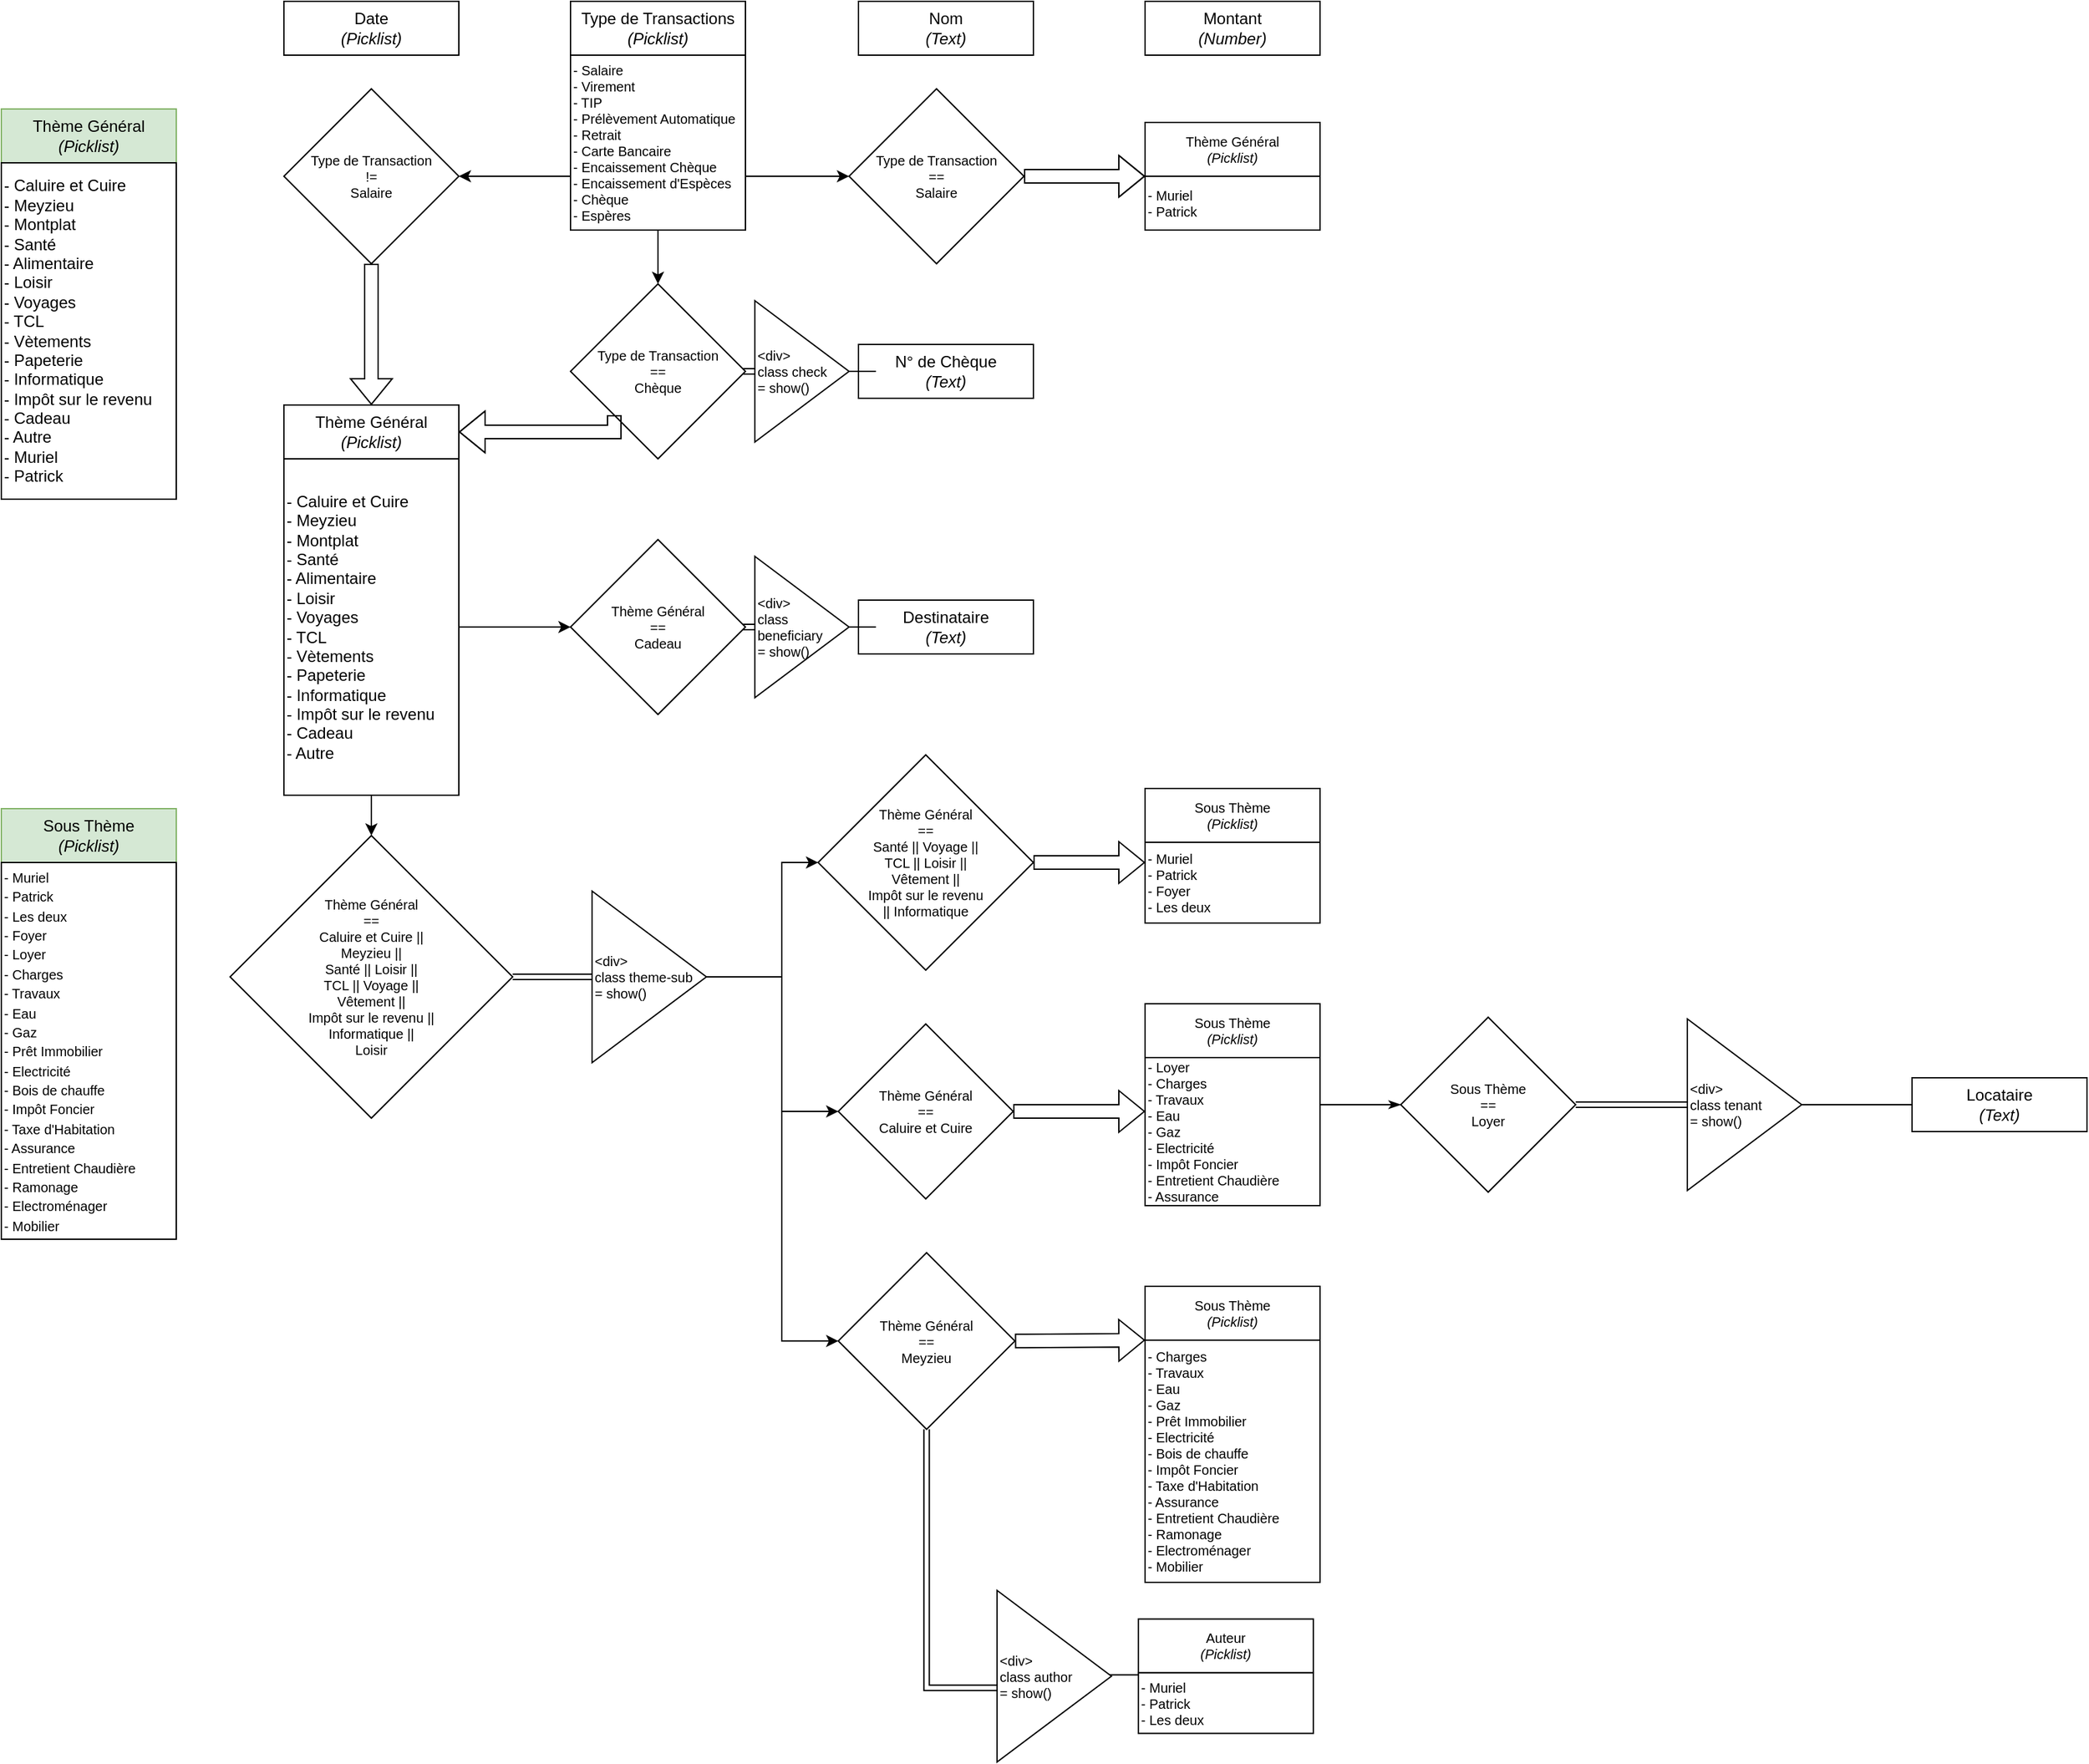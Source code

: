 <mxfile version="20.6.2" type="device"><diagram id="_iS8hXNYSeo_g7JiumHD" name="Page-1"><mxGraphModel dx="3387" dy="1510" grid="1" gridSize="10" guides="1" tooltips="1" connect="1" arrows="1" fold="1" page="1" pageScale="1" pageWidth="827" pageHeight="1169" math="0" shadow="0"><root><mxCell id="0"/><mxCell id="1" parent="0"/><mxCell id="Fn56KsEobPj2Wxs-Rl2A-39" value="" style="group" parent="1" vertex="1" connectable="0"><mxGeometry x="253" y="40" width="130" height="170" as="geometry"/></mxCell><mxCell id="Fn56KsEobPj2Wxs-Rl2A-35" value="" style="group" parent="Fn56KsEobPj2Wxs-Rl2A-39" vertex="1" connectable="0"><mxGeometry y="10" width="130" height="160" as="geometry"/></mxCell><mxCell id="Fn56KsEobPj2Wxs-Rl2A-38" value="" style="group" parent="Fn56KsEobPj2Wxs-Rl2A-35" vertex="1" connectable="0"><mxGeometry width="130" height="160" as="geometry"/></mxCell><mxCell id="Fn56KsEobPj2Wxs-Rl2A-37" value="- Salaire&lt;br&gt;- Virement&lt;br&gt;- TIP&lt;br&gt;- Prélèvement Automatique&lt;br&gt;- Retrait&lt;br&gt;- Carte Bancaire&lt;br&gt;- Encaissement Chèque&lt;br&gt;- Encaissement d'Espèces&lt;br&gt;- Chèque&lt;br&gt;- Espères" style="whiteSpace=wrap;html=1;aspect=fixed;fontSize=10;align=left;" parent="Fn56KsEobPj2Wxs-Rl2A-38" vertex="1"><mxGeometry y="30" width="130" height="130" as="geometry"/></mxCell><mxCell id="Fn56KsEobPj2Wxs-Rl2A-36" value="Type de Transactions&lt;br&gt;&lt;i&gt;(Picklist)&lt;/i&gt;" style="rounded=0;whiteSpace=wrap;html=1;" parent="Fn56KsEobPj2Wxs-Rl2A-39" vertex="1"><mxGeometry width="130" height="40" as="geometry"/></mxCell><mxCell id="Fn56KsEobPj2Wxs-Rl2A-12" value="Date&lt;br&gt;&lt;i&gt;(Picklist)&lt;/i&gt;" style="rounded=0;whiteSpace=wrap;html=1;" parent="1" vertex="1"><mxGeometry x="40" y="40" width="130" height="40" as="geometry"/></mxCell><mxCell id="Fn56KsEobPj2Wxs-Rl2A-40" value="N° de Chèque&lt;br&gt;&lt;i&gt;(Text)&lt;/i&gt;" style="rounded=0;whiteSpace=wrap;html=1;" parent="1" vertex="1"><mxGeometry x="467" y="295" width="130" height="40" as="geometry"/></mxCell><mxCell id="Fn56KsEobPj2Wxs-Rl2A-41" value="Nom&lt;br&gt;&lt;i&gt;(Text)&lt;/i&gt;" style="rounded=0;whiteSpace=wrap;html=1;" parent="1" vertex="1"><mxGeometry x="467" y="40" width="130" height="40" as="geometry"/></mxCell><mxCell id="Fn56KsEobPj2Wxs-Rl2A-42" value="Montant&lt;br&gt;&lt;i&gt;(Number)&lt;/i&gt;" style="rounded=0;whiteSpace=wrap;html=1;" parent="1" vertex="1"><mxGeometry x="680" y="40" width="130" height="40" as="geometry"/></mxCell><mxCell id="Fn56KsEobPj2Wxs-Rl2A-68" value="Locataire&lt;br&gt;&lt;i&gt;(Text)&lt;/i&gt;" style="rounded=0;whiteSpace=wrap;html=1;" parent="1" vertex="1"><mxGeometry x="1250" y="840" width="130" height="40" as="geometry"/></mxCell><mxCell id="Fn56KsEobPj2Wxs-Rl2A-69" value="Destinataire&lt;br&gt;&lt;i&gt;(Text)&lt;/i&gt;" style="rounded=0;whiteSpace=wrap;html=1;" parent="1" vertex="1"><mxGeometry x="467" y="485" width="130" height="40" as="geometry"/></mxCell><mxCell id="Fn56KsEobPj2Wxs-Rl2A-101" style="edgeStyle=orthogonalEdgeStyle;rounded=0;orthogonalLoop=1;jettySize=auto;html=1;entryX=0;entryY=0.5;entryDx=0;entryDy=0;fontSize=10;shape=link;" parent="1" source="Fn56KsEobPj2Wxs-Rl2A-70" target="Fn56KsEobPj2Wxs-Rl2A-71" edge="1"><mxGeometry relative="1" as="geometry"/></mxCell><mxCell id="Fn56KsEobPj2Wxs-Rl2A-70" value="Type de Transaction&lt;br&gt;==&lt;br&gt;Chèque" style="rhombus;whiteSpace=wrap;html=1;fontSize=10;" parent="1" vertex="1"><mxGeometry x="253" y="250" width="130" height="130" as="geometry"/></mxCell><mxCell id="Fn56KsEobPj2Wxs-Rl2A-74" style="edgeStyle=orthogonalEdgeStyle;rounded=0;orthogonalLoop=1;jettySize=auto;html=1;entryX=0;entryY=0.5;entryDx=0;entryDy=0;fontSize=10;endArrow=none;endFill=0;" parent="1" source="Fn56KsEobPj2Wxs-Rl2A-71" target="Fn56KsEobPj2Wxs-Rl2A-40" edge="1"><mxGeometry relative="1" as="geometry"/></mxCell><mxCell id="Fn56KsEobPj2Wxs-Rl2A-71" value="&amp;lt;div&amp;gt;&amp;nbsp;&lt;br&gt;class check&lt;br&gt;= show()" style="triangle;whiteSpace=wrap;html=1;fontSize=10;align=left;" parent="1" vertex="1"><mxGeometry x="390" y="262.5" width="70" height="105" as="geometry"/></mxCell><mxCell id="Fn56KsEobPj2Wxs-Rl2A-72" style="edgeStyle=orthogonalEdgeStyle;rounded=0;orthogonalLoop=1;jettySize=auto;html=1;entryX=0.5;entryY=0;entryDx=0;entryDy=0;fontSize=10;" parent="1" source="Fn56KsEobPj2Wxs-Rl2A-37" target="Fn56KsEobPj2Wxs-Rl2A-70" edge="1"><mxGeometry relative="1" as="geometry"/></mxCell><mxCell id="Fn56KsEobPj2Wxs-Rl2A-75" value="Thème Général&lt;br&gt;==&lt;br&gt;Caluire et Cuire ||&lt;br&gt;Meyzieu ||&lt;br&gt;Santé || Loisir ||&lt;br&gt;TCL || Voyage ||&lt;br&gt;Vêtement ||&lt;br&gt;Impôt sur le revenu ||&lt;br&gt;Informatique ||&lt;br&gt;Loisir" style="rhombus;whiteSpace=wrap;html=1;fontSize=10;" parent="1" vertex="1"><mxGeometry y="660" width="210" height="210" as="geometry"/></mxCell><mxCell id="Fn56KsEobPj2Wxs-Rl2A-99" style="edgeStyle=orthogonalEdgeStyle;rounded=0;orthogonalLoop=1;jettySize=auto;html=1;fontSize=10;shape=link;entryX=1;entryY=0.5;entryDx=0;entryDy=0;" parent="1" source="Fn56KsEobPj2Wxs-Rl2A-76" target="Fn56KsEobPj2Wxs-Rl2A-75" edge="1"><mxGeometry relative="1" as="geometry"/></mxCell><mxCell id="Fn56KsEobPj2Wxs-Rl2A-104" style="edgeStyle=orthogonalEdgeStyle;rounded=0;orthogonalLoop=1;jettySize=auto;html=1;entryX=0;entryY=0.5;entryDx=0;entryDy=0;fontSize=10;fontColor=#000000;endArrow=classic;endFill=1;exitX=1;exitY=0.5;exitDx=0;exitDy=0;" parent="1" source="Fn56KsEobPj2Wxs-Rl2A-76" target="Fn56KsEobPj2Wxs-Rl2A-79" edge="1"><mxGeometry relative="1" as="geometry"><Array as="points"><mxPoint x="410" y="765"/><mxPoint x="410" y="865"/></Array></mxGeometry></mxCell><mxCell id="Fn56KsEobPj2Wxs-Rl2A-118" style="edgeStyle=orthogonalEdgeStyle;rounded=0;orthogonalLoop=1;jettySize=auto;html=1;entryX=0;entryY=0.5;entryDx=0;entryDy=0;fontSize=10;fontColor=#000000;endArrow=classic;endFill=1;" parent="1" source="Fn56KsEobPj2Wxs-Rl2A-76" target="Fn56KsEobPj2Wxs-Rl2A-85" edge="1"><mxGeometry relative="1" as="geometry"><Array as="points"><mxPoint x="410" y="765"/><mxPoint x="410" y="1036"/></Array></mxGeometry></mxCell><mxCell id="Fn56KsEobPj2Wxs-Rl2A-76" value="&amp;lt;div&amp;gt;&amp;nbsp;&lt;br&gt;class theme-sub&lt;br&gt;= show()" style="triangle;whiteSpace=wrap;html=1;fontSize=10;align=left;" parent="1" vertex="1"><mxGeometry x="269" y="701.25" width="85" height="127.5" as="geometry"/></mxCell><mxCell id="Fn56KsEobPj2Wxs-Rl2A-103" style="edgeStyle=orthogonalEdgeStyle;rounded=0;orthogonalLoop=1;jettySize=auto;html=1;entryX=0;entryY=0.5;entryDx=0;entryDy=0;fontSize=10;endArrow=classic;endFill=1;shape=link;" parent="1" source="Fn56KsEobPj2Wxs-Rl2A-77" target="Fn56KsEobPj2Wxs-Rl2A-78" edge="1"><mxGeometry relative="1" as="geometry"/></mxCell><mxCell id="Fn56KsEobPj2Wxs-Rl2A-77" value="Thème Général&lt;br&gt;==&lt;br&gt;Cadeau" style="rhombus;whiteSpace=wrap;html=1;fontSize=10;" parent="1" vertex="1"><mxGeometry x="253" y="440" width="130" height="130" as="geometry"/></mxCell><mxCell id="Fn56KsEobPj2Wxs-Rl2A-100" style="edgeStyle=orthogonalEdgeStyle;rounded=0;orthogonalLoop=1;jettySize=auto;html=1;fontSize=10;endArrow=none;endFill=0;" parent="1" source="Fn56KsEobPj2Wxs-Rl2A-78" edge="1"><mxGeometry relative="1" as="geometry"><mxPoint x="470" y="505" as="targetPoint"/></mxGeometry></mxCell><mxCell id="Fn56KsEobPj2Wxs-Rl2A-78" value="&amp;lt;div&amp;gt;&amp;nbsp;&lt;br&gt;class beneficiary&lt;br&gt;= show()" style="triangle;whiteSpace=wrap;html=1;fontSize=10;align=left;" parent="1" vertex="1"><mxGeometry x="390" y="452.5" width="70" height="105" as="geometry"/></mxCell><mxCell id="Fn56KsEobPj2Wxs-Rl2A-79" value="Thème Général&lt;br&gt;==&lt;br&gt;Caluire et Cuire" style="rhombus;whiteSpace=wrap;html=1;fontSize=10;" parent="1" vertex="1"><mxGeometry x="452" y="800" width="130" height="130" as="geometry"/></mxCell><mxCell id="Fn56KsEobPj2Wxs-Rl2A-84" value="" style="shape=flexArrow;endArrow=classic;html=1;rounded=0;fontSize=10;exitX=1;exitY=0.5;exitDx=0;exitDy=0;entryX=0;entryY=0.5;entryDx=0;entryDy=0;" parent="1" source="Fn56KsEobPj2Wxs-Rl2A-79" edge="1"><mxGeometry width="50" height="50" relative="1" as="geometry"><mxPoint x="440" y="680" as="sourcePoint"/><mxPoint x="680" y="865.0" as="targetPoint"/></mxGeometry></mxCell><mxCell id="Fn56KsEobPj2Wxs-Rl2A-85" value="Thème Général&lt;br&gt;==&lt;br&gt;Meyzieu" style="rhombus;whiteSpace=wrap;html=1;fontSize=10;" parent="1" vertex="1"><mxGeometry x="452" y="970" width="131.25" height="131.25" as="geometry"/></mxCell><mxCell id="Fn56KsEobPj2Wxs-Rl2A-90" value="" style="shape=flexArrow;endArrow=classic;html=1;rounded=0;fontSize=10;exitX=1;exitY=0.5;exitDx=0;exitDy=0;entryX=0;entryY=1;entryDx=0;entryDy=0;" parent="1" source="Fn56KsEobPj2Wxs-Rl2A-85" target="Fn56KsEobPj2Wxs-Rl2A-115" edge="1"><mxGeometry width="50" height="50" relative="1" as="geometry"><mxPoint x="435" y="895" as="sourcePoint"/><mxPoint x="570" y="1112.089" as="targetPoint"/></mxGeometry></mxCell><mxCell id="Fn56KsEobPj2Wxs-Rl2A-91" value="Thème Général&lt;br&gt;==&lt;br&gt;Santé || Voyage ||&lt;br&gt;TCL || Loisir ||&lt;br&gt;Vêtement ||&lt;br&gt;Impôt sur le revenu&lt;br&gt;|| Informatique" style="rhombus;whiteSpace=wrap;html=1;fontSize=10;" parent="1" vertex="1"><mxGeometry x="437" y="600" width="160" height="160" as="geometry"/></mxCell><mxCell id="Fn56KsEobPj2Wxs-Rl2A-97" style="edgeStyle=orthogonalEdgeStyle;rounded=0;orthogonalLoop=1;jettySize=auto;html=1;fontSize=10;" parent="1" source="Xo9CDr0eMo7NXdqTpTo3-10" target="Fn56KsEobPj2Wxs-Rl2A-75" edge="1"><mxGeometry relative="1" as="geometry"><mxPoint x="105.0" y="630" as="sourcePoint"/></mxGeometry></mxCell><mxCell id="Fn56KsEobPj2Wxs-Rl2A-102" style="edgeStyle=orthogonalEdgeStyle;rounded=0;orthogonalLoop=1;jettySize=auto;html=1;entryX=0;entryY=0.5;entryDx=0;entryDy=0;fontSize=10;endArrow=classic;endFill=1;exitX=1;exitY=0.5;exitDx=0;exitDy=0;" parent="1" source="Xo9CDr0eMo7NXdqTpTo3-10" target="Fn56KsEobPj2Wxs-Rl2A-77" edge="1"><mxGeometry relative="1" as="geometry"><Array as="points"/><mxPoint x="190" y="510" as="sourcePoint"/></mxGeometry></mxCell><mxCell id="Fn56KsEobPj2Wxs-Rl2A-109" value="" style="group" parent="1" vertex="1" connectable="0"><mxGeometry x="680" y="625" width="130" height="100" as="geometry"/></mxCell><mxCell id="Fn56KsEobPj2Wxs-Rl2A-112" value="" style="group" parent="Fn56KsEobPj2Wxs-Rl2A-109" vertex="1" connectable="0"><mxGeometry width="130" height="100" as="geometry"/></mxCell><mxCell id="Fn56KsEobPj2Wxs-Rl2A-106" value="Sous Thème&lt;br&gt;&lt;i&gt;(Picklist)&lt;/i&gt;" style="rounded=0;whiteSpace=wrap;html=1;fontSize=10;fontColor=#000000;fillColor=#FFFFFF;" parent="Fn56KsEobPj2Wxs-Rl2A-112" vertex="1"><mxGeometry width="130" height="40" as="geometry"/></mxCell><mxCell id="Fn56KsEobPj2Wxs-Rl2A-108" value="- Muriel&lt;br&gt;- Patrick&lt;br&gt;- Foyer&lt;br&gt;- Les deux" style="rounded=0;whiteSpace=wrap;html=1;fontSize=10;fontColor=#000000;fillColor=#FFFFFF;align=left;" parent="Fn56KsEobPj2Wxs-Rl2A-112" vertex="1"><mxGeometry y="40" width="130" height="60" as="geometry"/></mxCell><mxCell id="Fn56KsEobPj2Wxs-Rl2A-110" style="edgeStyle=orthogonalEdgeStyle;rounded=0;orthogonalLoop=1;jettySize=auto;html=1;entryX=0;entryY=0.5;entryDx=0;entryDy=0;fontSize=10;fontColor=#000000;endArrow=classic;endFill=1;exitX=1;exitY=0.5;exitDx=0;exitDy=0;" parent="1" source="Fn56KsEobPj2Wxs-Rl2A-76" target="Fn56KsEobPj2Wxs-Rl2A-91" edge="1"><mxGeometry relative="1" as="geometry"><mxPoint x="364" y="775" as="sourcePoint"/><mxPoint x="370" y="885.0" as="targetPoint"/><Array as="points"><mxPoint x="410" y="765"/><mxPoint x="410" y="680"/></Array></mxGeometry></mxCell><mxCell id="Fn56KsEobPj2Wxs-Rl2A-111" value="" style="shape=flexArrow;endArrow=classic;html=1;rounded=0;fontSize=10;exitX=1;exitY=0.5;exitDx=0;exitDy=0;entryX=0;entryY=0.25;entryDx=0;entryDy=0;" parent="1" source="Fn56KsEobPj2Wxs-Rl2A-91" target="Fn56KsEobPj2Wxs-Rl2A-108" edge="1"><mxGeometry width="50" height="50" relative="1" as="geometry"><mxPoint x="500" y="885.0" as="sourcePoint"/><mxPoint x="690" y="990.0" as="targetPoint"/></mxGeometry></mxCell><mxCell id="Fn56KsEobPj2Wxs-Rl2A-117" value="" style="group" parent="1" vertex="1" connectable="0"><mxGeometry x="680" y="995" width="130" height="220" as="geometry"/></mxCell><mxCell id="Fn56KsEobPj2Wxs-Rl2A-115" value="Sous Thème&lt;br&gt;&lt;i&gt;(Picklist)&lt;/i&gt;" style="rounded=0;whiteSpace=wrap;html=1;fontSize=10;fontColor=#000000;fillColor=#FFFFFF;" parent="Fn56KsEobPj2Wxs-Rl2A-117" vertex="1"><mxGeometry width="130" height="40" as="geometry"/></mxCell><mxCell id="Fn56KsEobPj2Wxs-Rl2A-116" value="- Charges&lt;br&gt;- Travaux&lt;br&gt;- Eau&lt;br&gt;- Gaz&lt;br&gt;- Prêt Immobilier&lt;br&gt;- Electricité&lt;br&gt;- Bois de chauffe&lt;br&gt;- Impôt Foncier&lt;br&gt;- Taxe d'Habitation&lt;br&gt;- Assurance&lt;br&gt;- Entretient Chaudière&lt;br&gt;- Ramonage&lt;br&gt;- Electroménager&lt;br&gt;- Mobilier" style="rounded=0;whiteSpace=wrap;html=1;fontSize=10;fontColor=#000000;fillColor=#FFFFFF;align=left;" parent="Fn56KsEobPj2Wxs-Rl2A-117" vertex="1"><mxGeometry y="40" width="130" height="180" as="geometry"/></mxCell><mxCell id="Fn56KsEobPj2Wxs-Rl2A-122" style="edgeStyle=orthogonalEdgeStyle;rounded=0;orthogonalLoop=1;jettySize=auto;html=1;fontSize=10;fontColor=#000000;endArrow=none;endFill=0;shape=link;entryX=0.009;entryY=0.568;entryDx=0;entryDy=0;entryPerimeter=0;" parent="1" source="Fn56KsEobPj2Wxs-Rl2A-85" target="Fn56KsEobPj2Wxs-Rl2A-120" edge="1"><mxGeometry relative="1" as="geometry"><mxPoint x="459.997" y="1283.803" as="sourcePoint"/></mxGeometry></mxCell><mxCell id="Fn56KsEobPj2Wxs-Rl2A-125" style="edgeStyle=orthogonalEdgeStyle;rounded=0;orthogonalLoop=1;jettySize=auto;html=1;entryX=0;entryY=0;entryDx=0;entryDy=0;fontSize=10;fontColor=#000000;endArrow=none;endFill=0;" parent="1" source="Fn56KsEobPj2Wxs-Rl2A-120" target="Fn56KsEobPj2Wxs-Rl2A-124" edge="1"><mxGeometry relative="1" as="geometry"><Array as="points"><mxPoint x="675.05" y="1283.75"/></Array></mxGeometry></mxCell><mxCell id="Fn56KsEobPj2Wxs-Rl2A-120" value="&amp;lt;div&amp;gt;&amp;nbsp;&lt;br&gt;class author&lt;br&gt;= show()" style="triangle;whiteSpace=wrap;html=1;fontSize=10;align=left;" parent="1" vertex="1"><mxGeometry x="570" y="1221" width="85" height="127.5" as="geometry"/></mxCell><mxCell id="Fn56KsEobPj2Wxs-Rl2A-126" value="" style="group" parent="1" vertex="1" connectable="0"><mxGeometry x="675.05" y="1242.25" width="130" height="85" as="geometry"/></mxCell><mxCell id="Fn56KsEobPj2Wxs-Rl2A-123" value="Auteur&lt;br&gt;&lt;i&gt;(Picklist)&lt;/i&gt;" style="rounded=0;whiteSpace=wrap;html=1;fontSize=10;fontColor=#000000;fillColor=#FFFFFF;" parent="Fn56KsEobPj2Wxs-Rl2A-126" vertex="1"><mxGeometry width="130" height="40" as="geometry"/></mxCell><mxCell id="Fn56KsEobPj2Wxs-Rl2A-124" value="- Muriel&lt;br&gt;- Patrick&lt;br&gt;- Les deux" style="rounded=0;whiteSpace=wrap;html=1;fontSize=10;fontColor=#000000;fillColor=#FFFFFF;align=left;" parent="Fn56KsEobPj2Wxs-Rl2A-126" vertex="1"><mxGeometry y="40" width="130" height="45" as="geometry"/></mxCell><mxCell id="Fn56KsEobPj2Wxs-Rl2A-131" style="edgeStyle=orthogonalEdgeStyle;shape=link;rounded=0;orthogonalLoop=1;jettySize=auto;html=1;entryX=0;entryY=0.5;entryDx=0;entryDy=0;fontSize=10;fontColor=#000000;endArrow=none;endFill=0;" parent="1" source="Fn56KsEobPj2Wxs-Rl2A-127" target="Fn56KsEobPj2Wxs-Rl2A-129" edge="1"><mxGeometry relative="1" as="geometry"/></mxCell><mxCell id="Fn56KsEobPj2Wxs-Rl2A-127" value="Sous Thème&lt;br&gt;==&lt;br&gt;Loyer" style="rhombus;whiteSpace=wrap;html=1;fontSize=10;" parent="1" vertex="1"><mxGeometry x="870" y="795" width="130" height="130" as="geometry"/></mxCell><mxCell id="Fn56KsEobPj2Wxs-Rl2A-128" value="" style="group" parent="1" vertex="1" connectable="0"><mxGeometry x="680" y="785" width="130" height="150" as="geometry"/></mxCell><mxCell id="Fn56KsEobPj2Wxs-Rl2A-113" value="Sous Thème&lt;br&gt;&lt;i&gt;(Picklist)&lt;/i&gt;" style="rounded=0;whiteSpace=wrap;html=1;fontSize=10;fontColor=#000000;fillColor=#FFFFFF;" parent="Fn56KsEobPj2Wxs-Rl2A-128" vertex="1"><mxGeometry width="130" height="40" as="geometry"/></mxCell><mxCell id="Fn56KsEobPj2Wxs-Rl2A-114" value="- Loyer&lt;br&gt;- Charges&lt;br&gt;- Travaux&lt;br&gt;- Eau&lt;br&gt;- Gaz&lt;br&gt;- Electricité&lt;br&gt;- Impôt Foncier&lt;br&gt;- Entretient Chaudière&lt;br&gt;- Assurance" style="rounded=0;whiteSpace=wrap;html=1;fontSize=10;fontColor=#000000;fillColor=#FFFFFF;align=left;" parent="Fn56KsEobPj2Wxs-Rl2A-128" vertex="1"><mxGeometry y="40" width="130" height="110" as="geometry"/></mxCell><mxCell id="Fn56KsEobPj2Wxs-Rl2A-130" style="edgeStyle=orthogonalEdgeStyle;rounded=0;orthogonalLoop=1;jettySize=auto;html=1;entryX=0;entryY=0.5;entryDx=0;entryDy=0;fontSize=10;fontColor=#000000;endArrow=none;endFill=0;" parent="1" source="Fn56KsEobPj2Wxs-Rl2A-129" target="Fn56KsEobPj2Wxs-Rl2A-68" edge="1"><mxGeometry relative="1" as="geometry"/></mxCell><mxCell id="Fn56KsEobPj2Wxs-Rl2A-129" value="&amp;lt;div&amp;gt;&amp;nbsp;&lt;br&gt;class tenant&lt;br&gt;= show()" style="triangle;whiteSpace=wrap;html=1;fontSize=10;align=left;" parent="1" vertex="1"><mxGeometry x="1083" y="796.25" width="85" height="127.5" as="geometry"/></mxCell><mxCell id="Fn56KsEobPj2Wxs-Rl2A-132" style="edgeStyle=orthogonalEdgeStyle;rounded=0;orthogonalLoop=1;jettySize=auto;html=1;fontSize=10;fontColor=#000000;endArrow=classicThin;endFill=1;" parent="1" source="Fn56KsEobPj2Wxs-Rl2A-114" target="Fn56KsEobPj2Wxs-Rl2A-127" edge="1"><mxGeometry relative="1" as="geometry"><Array as="points"><mxPoint x="830" y="860"/><mxPoint x="830" y="860"/></Array></mxGeometry></mxCell><mxCell id="7xRkaFLcrPFIUU3cFXSM-15" style="edgeStyle=orthogonalEdgeStyle;shape=flexArrow;rounded=0;orthogonalLoop=1;jettySize=auto;html=1;entryX=0;entryY=0;entryDx=0;entryDy=0;endArrow=block;endFill=0;" parent="1" source="7xRkaFLcrPFIUU3cFXSM-2" target="7xRkaFLcrPFIUU3cFXSM-13" edge="1"><mxGeometry relative="1" as="geometry"><Array as="points"><mxPoint x="660" y="170"/><mxPoint x="660" y="170"/></Array></mxGeometry></mxCell><mxCell id="7xRkaFLcrPFIUU3cFXSM-2" value="Type de Transaction&lt;br&gt;==&lt;br&gt;Salaire" style="rhombus;whiteSpace=wrap;html=1;fontSize=10;" parent="1" vertex="1"><mxGeometry x="460" y="105" width="130" height="130" as="geometry"/></mxCell><mxCell id="7xRkaFLcrPFIUU3cFXSM-4" style="edgeStyle=orthogonalEdgeStyle;rounded=0;orthogonalLoop=1;jettySize=auto;html=1;entryX=0;entryY=0.5;entryDx=0;entryDy=0;" parent="1" source="Fn56KsEobPj2Wxs-Rl2A-37" target="7xRkaFLcrPFIUU3cFXSM-2" edge="1"><mxGeometry relative="1" as="geometry"><Array as="points"><mxPoint x="440" y="170"/><mxPoint x="440" y="170"/></Array></mxGeometry></mxCell><mxCell id="7xRkaFLcrPFIUU3cFXSM-10" value="" style="group" parent="1" vertex="1" connectable="0"><mxGeometry x="680" y="130" width="130" height="80" as="geometry"/></mxCell><mxCell id="7xRkaFLcrPFIUU3cFXSM-11" value="" style="group" parent="7xRkaFLcrPFIUU3cFXSM-10" vertex="1" connectable="0"><mxGeometry width="130" height="80" as="geometry"/></mxCell><mxCell id="7xRkaFLcrPFIUU3cFXSM-12" value="Thème Général&lt;br&gt;&lt;i&gt;(Picklist)&lt;/i&gt;" style="rounded=0;whiteSpace=wrap;html=1;fontSize=10;fontColor=#000000;fillColor=#FFFFFF;" parent="7xRkaFLcrPFIUU3cFXSM-11" vertex="1"><mxGeometry width="130" height="40" as="geometry"/></mxCell><mxCell id="7xRkaFLcrPFIUU3cFXSM-13" value="- Muriel&lt;br&gt;- Patrick" style="rounded=0;whiteSpace=wrap;html=1;fontSize=10;fontColor=#000000;fillColor=#FFFFFF;align=left;" parent="7xRkaFLcrPFIUU3cFXSM-11" vertex="1"><mxGeometry y="40" width="130" height="40" as="geometry"/></mxCell><mxCell id="Xo9CDr0eMo7NXdqTpTo3-4" value="" style="group" vertex="1" connectable="0" parent="1"><mxGeometry x="-170" y="120" width="130" height="270" as="geometry"/></mxCell><mxCell id="Xo9CDr0eMo7NXdqTpTo3-2" value="Thème Général&lt;br&gt;&lt;i&gt;(Picklist)&lt;/i&gt;" style="rounded=0;whiteSpace=wrap;html=1;fillColor=#d5e8d4;strokeColor=#82b366;" vertex="1" parent="Xo9CDr0eMo7NXdqTpTo3-4"><mxGeometry width="130" height="40" as="geometry"/></mxCell><mxCell id="Xo9CDr0eMo7NXdqTpTo3-3" value="- Caluire et Cuire&lt;br&gt;- Meyzieu&lt;br&gt;- Montplat&lt;br&gt;- Santé&lt;br&gt;- Alimentaire&lt;br&gt;- Loisir&lt;br&gt;- Voyages&lt;br&gt;- TCL&lt;br&gt;- Vètements&amp;nbsp;&lt;br&gt;- Papeterie&lt;br&gt;- Informatique&lt;br&gt;- Impôt sur le revenu&lt;br&gt;- Cadeau&lt;br&gt;- Autre&lt;br&gt;- Muriel&lt;br&gt;- Patrick" style="rounded=0;whiteSpace=wrap;html=1;align=left;" vertex="1" parent="Xo9CDr0eMo7NXdqTpTo3-4"><mxGeometry y="40" width="130" height="250" as="geometry"/></mxCell><mxCell id="Xo9CDr0eMo7NXdqTpTo3-6" style="edgeStyle=orthogonalEdgeStyle;rounded=0;orthogonalLoop=1;jettySize=auto;html=1;shape=flexArrow;entryX=0.5;entryY=0;entryDx=0;entryDy=0;" edge="1" parent="1" source="Xo9CDr0eMo7NXdqTpTo3-5" target="Xo9CDr0eMo7NXdqTpTo3-9"><mxGeometry relative="1" as="geometry"><mxPoint x="105" y="390" as="targetPoint"/></mxGeometry></mxCell><mxCell id="Xo9CDr0eMo7NXdqTpTo3-5" value="Type de Transaction&lt;br&gt;!=&lt;br&gt;Salaire" style="rhombus;whiteSpace=wrap;html=1;fontSize=10;" vertex="1" parent="1"><mxGeometry x="40" y="105" width="130" height="130" as="geometry"/></mxCell><mxCell id="Xo9CDr0eMo7NXdqTpTo3-7" style="edgeStyle=orthogonalEdgeStyle;rounded=0;orthogonalLoop=1;jettySize=auto;html=1;entryX=1;entryY=0.5;entryDx=0;entryDy=0;" edge="1" parent="1" source="Fn56KsEobPj2Wxs-Rl2A-37" target="Xo9CDr0eMo7NXdqTpTo3-5"><mxGeometry relative="1" as="geometry"><Array as="points"><mxPoint x="240" y="170"/><mxPoint x="240" y="170"/></Array></mxGeometry></mxCell><mxCell id="Xo9CDr0eMo7NXdqTpTo3-8" value="" style="group" vertex="1" connectable="0" parent="1"><mxGeometry x="40" y="340" width="130" height="270" as="geometry"/></mxCell><mxCell id="Xo9CDr0eMo7NXdqTpTo3-9" value="Thème Général&lt;br&gt;&lt;i&gt;(Picklist)&lt;/i&gt;" style="rounded=0;whiteSpace=wrap;html=1;fillColor=#FFFFFF;strokeColor=#000000;" vertex="1" parent="Xo9CDr0eMo7NXdqTpTo3-8"><mxGeometry width="130" height="40" as="geometry"/></mxCell><mxCell id="Xo9CDr0eMo7NXdqTpTo3-10" value="- Caluire et Cuire&lt;br&gt;- Meyzieu&lt;br&gt;- Montplat&lt;br&gt;- Santé&lt;br&gt;- Alimentaire&lt;br&gt;- Loisir&lt;br&gt;- Voyages&lt;br&gt;- TCL&lt;br&gt;- Vètements&amp;nbsp;&lt;br&gt;- Papeterie&lt;br&gt;- Informatique&lt;br&gt;- Impôt sur le revenu&lt;br&gt;- Cadeau&lt;br&gt;- Autre" style="rounded=0;whiteSpace=wrap;html=1;align=left;" vertex="1" parent="Xo9CDr0eMo7NXdqTpTo3-8"><mxGeometry y="40" width="130" height="250" as="geometry"/></mxCell><mxCell id="Xo9CDr0eMo7NXdqTpTo3-11" style="edgeStyle=orthogonalEdgeStyle;rounded=0;orthogonalLoop=1;jettySize=auto;html=1;exitX=0;exitY=1;exitDx=0;exitDy=0;shape=flexArrow;entryX=1;entryY=0.5;entryDx=0;entryDy=0;" edge="1" parent="1" source="Fn56KsEobPj2Wxs-Rl2A-70" target="Xo9CDr0eMo7NXdqTpTo3-9"><mxGeometry relative="1" as="geometry"><mxPoint x="170" y="340" as="targetPoint"/><Array as="points"><mxPoint x="286" y="360"/></Array></mxGeometry></mxCell><mxCell id="Xo9CDr0eMo7NXdqTpTo3-12" value="" style="group" vertex="1" connectable="0" parent="1"><mxGeometry x="-170" y="640" width="130" height="290" as="geometry"/></mxCell><mxCell id="Xo9CDr0eMo7NXdqTpTo3-13" value="Sous Thème&lt;br&gt;&lt;i&gt;(Picklist)&lt;/i&gt;" style="rounded=0;whiteSpace=wrap;html=1;fillColor=#d5e8d4;strokeColor=#82b366;" vertex="1" parent="Xo9CDr0eMo7NXdqTpTo3-12"><mxGeometry width="130" height="40" as="geometry"/></mxCell><mxCell id="Xo9CDr0eMo7NXdqTpTo3-14" value="&lt;font style=&quot;font-size: 10px;&quot;&gt;- Muriel&lt;br&gt;- Patrick&lt;br&gt;- Les deux&lt;br&gt;- Foyer&lt;br style=&quot;&quot;&gt;- Loyer&lt;br style=&quot;&quot;&gt;- Charges&lt;br style=&quot;&quot;&gt;- Travaux&lt;br style=&quot;&quot;&gt;- Eau&lt;br style=&quot;&quot;&gt;- Gaz&lt;br style=&quot;&quot;&gt;- Prêt Immobilier&lt;br style=&quot;&quot;&gt;- Electricité&lt;br style=&quot;&quot;&gt;- Bois de chauffe&lt;br style=&quot;&quot;&gt;- Impôt Foncier&lt;br style=&quot;&quot;&gt;- Taxe d'Habitation&lt;br style=&quot;&quot;&gt;- Assurance&lt;br style=&quot;&quot;&gt;- Entretient Chaudière&lt;br style=&quot;&quot;&gt;- Ramonage&lt;br style=&quot;&quot;&gt;- Electroménager&lt;br style=&quot;&quot;&gt;- Mobilier&lt;/font&gt;" style="rounded=0;whiteSpace=wrap;html=1;align=left;" vertex="1" parent="Xo9CDr0eMo7NXdqTpTo3-12"><mxGeometry y="40" width="130" height="280" as="geometry"/></mxCell></root></mxGraphModel></diagram></mxfile>